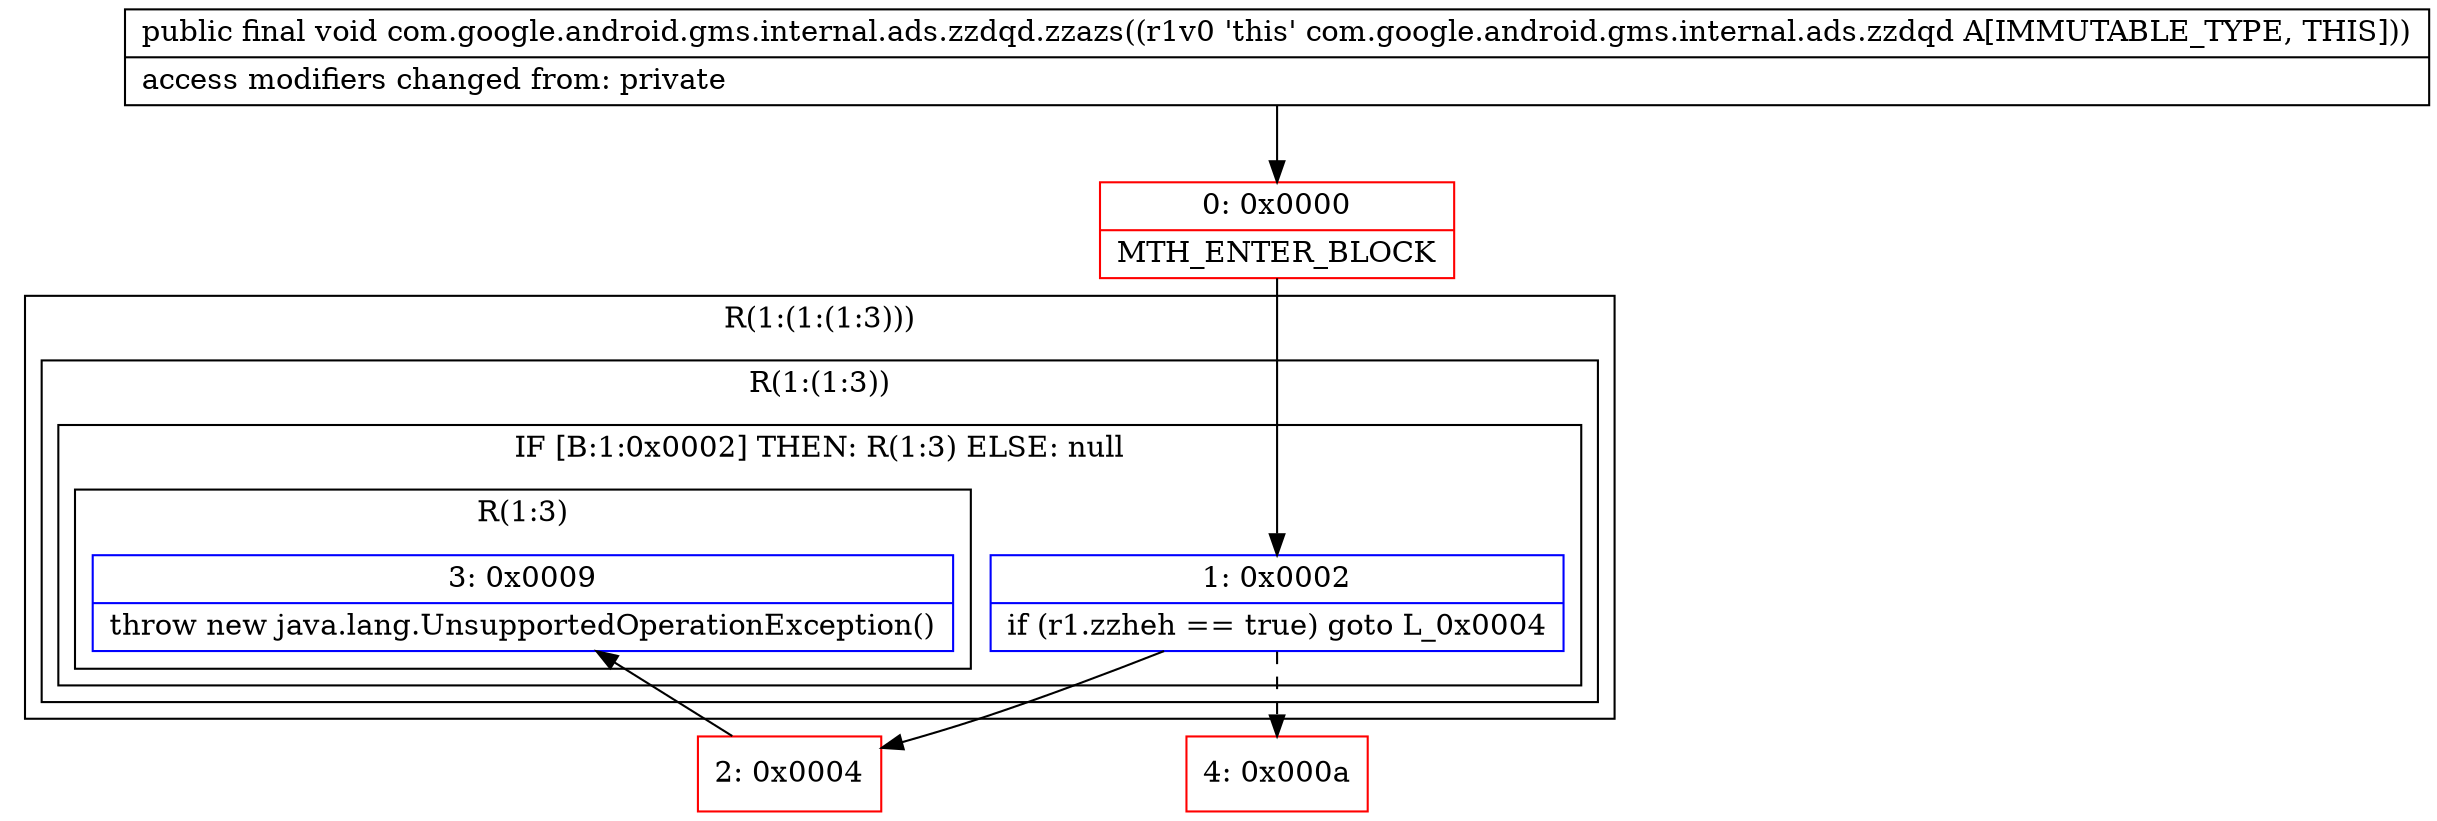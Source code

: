 digraph "CFG forcom.google.android.gms.internal.ads.zzdqd.zzazs()V" {
subgraph cluster_Region_352122161 {
label = "R(1:(1:(1:3)))";
node [shape=record,color=blue];
subgraph cluster_Region_134703039 {
label = "R(1:(1:3))";
node [shape=record,color=blue];
subgraph cluster_IfRegion_751344944 {
label = "IF [B:1:0x0002] THEN: R(1:3) ELSE: null";
node [shape=record,color=blue];
Node_1 [shape=record,label="{1\:\ 0x0002|if (r1.zzheh == true) goto L_0x0004\l}"];
subgraph cluster_Region_1441061094 {
label = "R(1:3)";
node [shape=record,color=blue];
Node_3 [shape=record,label="{3\:\ 0x0009|throw new java.lang.UnsupportedOperationException()\l}"];
}
}
}
}
Node_0 [shape=record,color=red,label="{0\:\ 0x0000|MTH_ENTER_BLOCK\l}"];
Node_2 [shape=record,color=red,label="{2\:\ 0x0004}"];
Node_4 [shape=record,color=red,label="{4\:\ 0x000a}"];
MethodNode[shape=record,label="{public final void com.google.android.gms.internal.ads.zzdqd.zzazs((r1v0 'this' com.google.android.gms.internal.ads.zzdqd A[IMMUTABLE_TYPE, THIS]))  | access modifiers changed from: private\l}"];
MethodNode -> Node_0;
Node_1 -> Node_2;
Node_1 -> Node_4[style=dashed];
Node_0 -> Node_1;
Node_2 -> Node_3;
}

